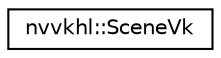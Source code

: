 digraph "Graphical Class Hierarchy"
{
 // LATEX_PDF_SIZE
  edge [fontname="Helvetica",fontsize="10",labelfontname="Helvetica",labelfontsize="10"];
  node [fontname="Helvetica",fontsize="10",shape=record];
  rankdir="LR";
  Node0 [label="nvvkhl::SceneVk",height=0.2,width=0.4,color="black", fillcolor="white", style="filled",URL="$classnvvkhl_1_1_scene_vk.html",tooltip=" "];
}
